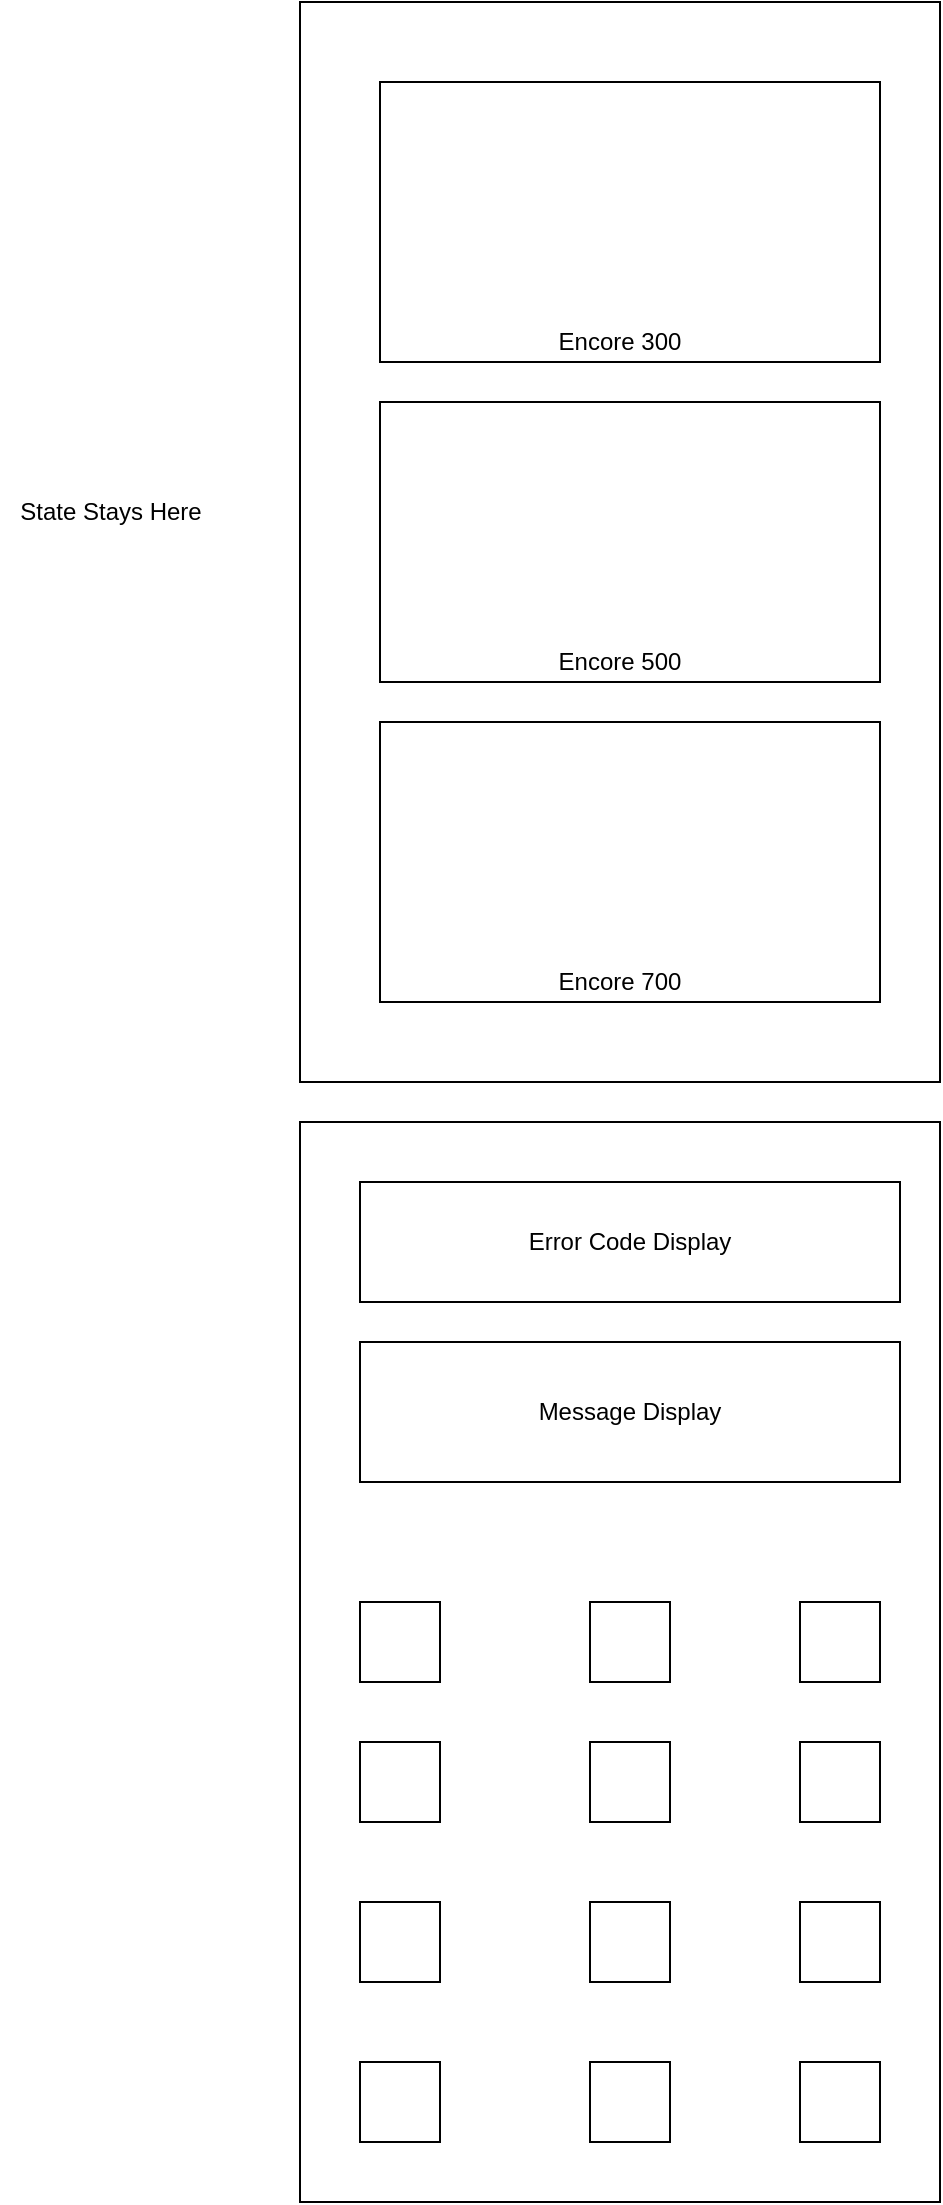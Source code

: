 <mxfile version="20.7.4" type="github"><diagram id="DE4cJDXnXikTrPYffu54" name="Page-1"><mxGraphModel dx="1434" dy="770" grid="1" gridSize="10" guides="1" tooltips="1" connect="1" arrows="1" fold="1" page="1" pageScale="1" pageWidth="850" pageHeight="1100" math="0" shadow="0"><root><mxCell id="0"/><mxCell id="1" parent="0"/><mxCell id="1vQ_vgcL8iM-8PxkVpb8-1" value="" style="rounded=0;whiteSpace=wrap;html=1;" vertex="1" parent="1"><mxGeometry x="250" y="40" width="320" height="540" as="geometry"/></mxCell><mxCell id="1vQ_vgcL8iM-8PxkVpb8-3" value="" style="rounded=0;whiteSpace=wrap;html=1;" vertex="1" parent="1"><mxGeometry x="290" y="80" width="250" height="140" as="geometry"/></mxCell><mxCell id="1vQ_vgcL8iM-8PxkVpb8-4" value="" style="rounded=0;whiteSpace=wrap;html=1;" vertex="1" parent="1"><mxGeometry x="290" y="240" width="250" height="140" as="geometry"/></mxCell><mxCell id="1vQ_vgcL8iM-8PxkVpb8-5" value="" style="rounded=0;whiteSpace=wrap;html=1;" vertex="1" parent="1"><mxGeometry x="290" y="400" width="250" height="140" as="geometry"/></mxCell><UserObject label="Encore 300" placeholders="1" name="Variable" id="1vQ_vgcL8iM-8PxkVpb8-6"><mxCell style="text;html=1;strokeColor=none;fillColor=none;align=center;verticalAlign=middle;whiteSpace=wrap;overflow=hidden;" vertex="1" parent="1"><mxGeometry x="370" y="200" width="80" height="20" as="geometry"/></mxCell></UserObject><UserObject label="&lt;div&gt;Encore 700&lt;/div&gt;" placeholders="1" name="Variable" id="1vQ_vgcL8iM-8PxkVpb8-8"><mxCell style="text;html=1;strokeColor=none;fillColor=none;align=center;verticalAlign=middle;whiteSpace=wrap;overflow=hidden;" vertex="1" parent="1"><mxGeometry x="370" y="520" width="80" height="20" as="geometry"/></mxCell></UserObject><UserObject label="Encore 500" placeholders="1" name="Variable" id="1vQ_vgcL8iM-8PxkVpb8-10"><mxCell style="text;html=1;strokeColor=none;fillColor=none;align=center;verticalAlign=middle;whiteSpace=wrap;overflow=hidden;" vertex="1" parent="1"><mxGeometry x="370" y="360" width="80" height="20" as="geometry"/></mxCell></UserObject><mxCell id="1vQ_vgcL8iM-8PxkVpb8-11" value="" style="rounded=0;whiteSpace=wrap;html=1;" vertex="1" parent="1"><mxGeometry x="250" y="600" width="320" height="540" as="geometry"/></mxCell><mxCell id="1vQ_vgcL8iM-8PxkVpb8-12" value="Error Code Display" style="rounded=0;whiteSpace=wrap;html=1;" vertex="1" parent="1"><mxGeometry x="280" y="630" width="270" height="60" as="geometry"/></mxCell><mxCell id="1vQ_vgcL8iM-8PxkVpb8-13" value="" style="whiteSpace=wrap;html=1;aspect=fixed;" vertex="1" parent="1"><mxGeometry x="280" y="840" width="40" height="40" as="geometry"/></mxCell><mxCell id="1vQ_vgcL8iM-8PxkVpb8-14" value="" style="whiteSpace=wrap;html=1;aspect=fixed;" vertex="1" parent="1"><mxGeometry x="395" y="840" width="40" height="40" as="geometry"/></mxCell><mxCell id="1vQ_vgcL8iM-8PxkVpb8-15" value="" style="whiteSpace=wrap;html=1;aspect=fixed;" vertex="1" parent="1"><mxGeometry x="500" y="840" width="40" height="40" as="geometry"/></mxCell><mxCell id="1vQ_vgcL8iM-8PxkVpb8-16" value="" style="whiteSpace=wrap;html=1;aspect=fixed;" vertex="1" parent="1"><mxGeometry x="280" y="910" width="40" height="40" as="geometry"/></mxCell><mxCell id="1vQ_vgcL8iM-8PxkVpb8-17" value="" style="whiteSpace=wrap;html=1;aspect=fixed;" vertex="1" parent="1"><mxGeometry x="395" y="910" width="40" height="40" as="geometry"/></mxCell><mxCell id="1vQ_vgcL8iM-8PxkVpb8-18" value="" style="whiteSpace=wrap;html=1;aspect=fixed;" vertex="1" parent="1"><mxGeometry x="500" y="910" width="40" height="40" as="geometry"/></mxCell><mxCell id="1vQ_vgcL8iM-8PxkVpb8-20" value="" style="whiteSpace=wrap;html=1;aspect=fixed;" vertex="1" parent="1"><mxGeometry x="280" y="990" width="40" height="40" as="geometry"/></mxCell><mxCell id="1vQ_vgcL8iM-8PxkVpb8-22" value="" style="whiteSpace=wrap;html=1;aspect=fixed;" vertex="1" parent="1"><mxGeometry x="395" y="990" width="40" height="40" as="geometry"/></mxCell><mxCell id="1vQ_vgcL8iM-8PxkVpb8-23" value="" style="whiteSpace=wrap;html=1;aspect=fixed;" vertex="1" parent="1"><mxGeometry x="500" y="990" width="40" height="40" as="geometry"/></mxCell><mxCell id="1vQ_vgcL8iM-8PxkVpb8-24" value="" style="whiteSpace=wrap;html=1;aspect=fixed;" vertex="1" parent="1"><mxGeometry x="280" y="1070" width="40" height="40" as="geometry"/></mxCell><mxCell id="1vQ_vgcL8iM-8PxkVpb8-25" value="" style="whiteSpace=wrap;html=1;aspect=fixed;" vertex="1" parent="1"><mxGeometry x="395" y="1070" width="40" height="40" as="geometry"/></mxCell><mxCell id="1vQ_vgcL8iM-8PxkVpb8-26" value="" style="whiteSpace=wrap;html=1;aspect=fixed;" vertex="1" parent="1"><mxGeometry x="500" y="1070" width="40" height="40" as="geometry"/></mxCell><mxCell id="1vQ_vgcL8iM-8PxkVpb8-27" value="Message Display" style="rounded=0;whiteSpace=wrap;html=1;" vertex="1" parent="1"><mxGeometry x="280" y="710" width="270" height="70" as="geometry"/></mxCell><mxCell id="1vQ_vgcL8iM-8PxkVpb8-28" value="&lt;div&gt;State Stays Here&lt;br&gt;&lt;/div&gt;" style="text;html=1;align=center;verticalAlign=middle;resizable=0;points=[];autosize=1;strokeColor=none;fillColor=none;" vertex="1" parent="1"><mxGeometry x="100" y="280" width="110" height="30" as="geometry"/></mxCell></root></mxGraphModel></diagram></mxfile>